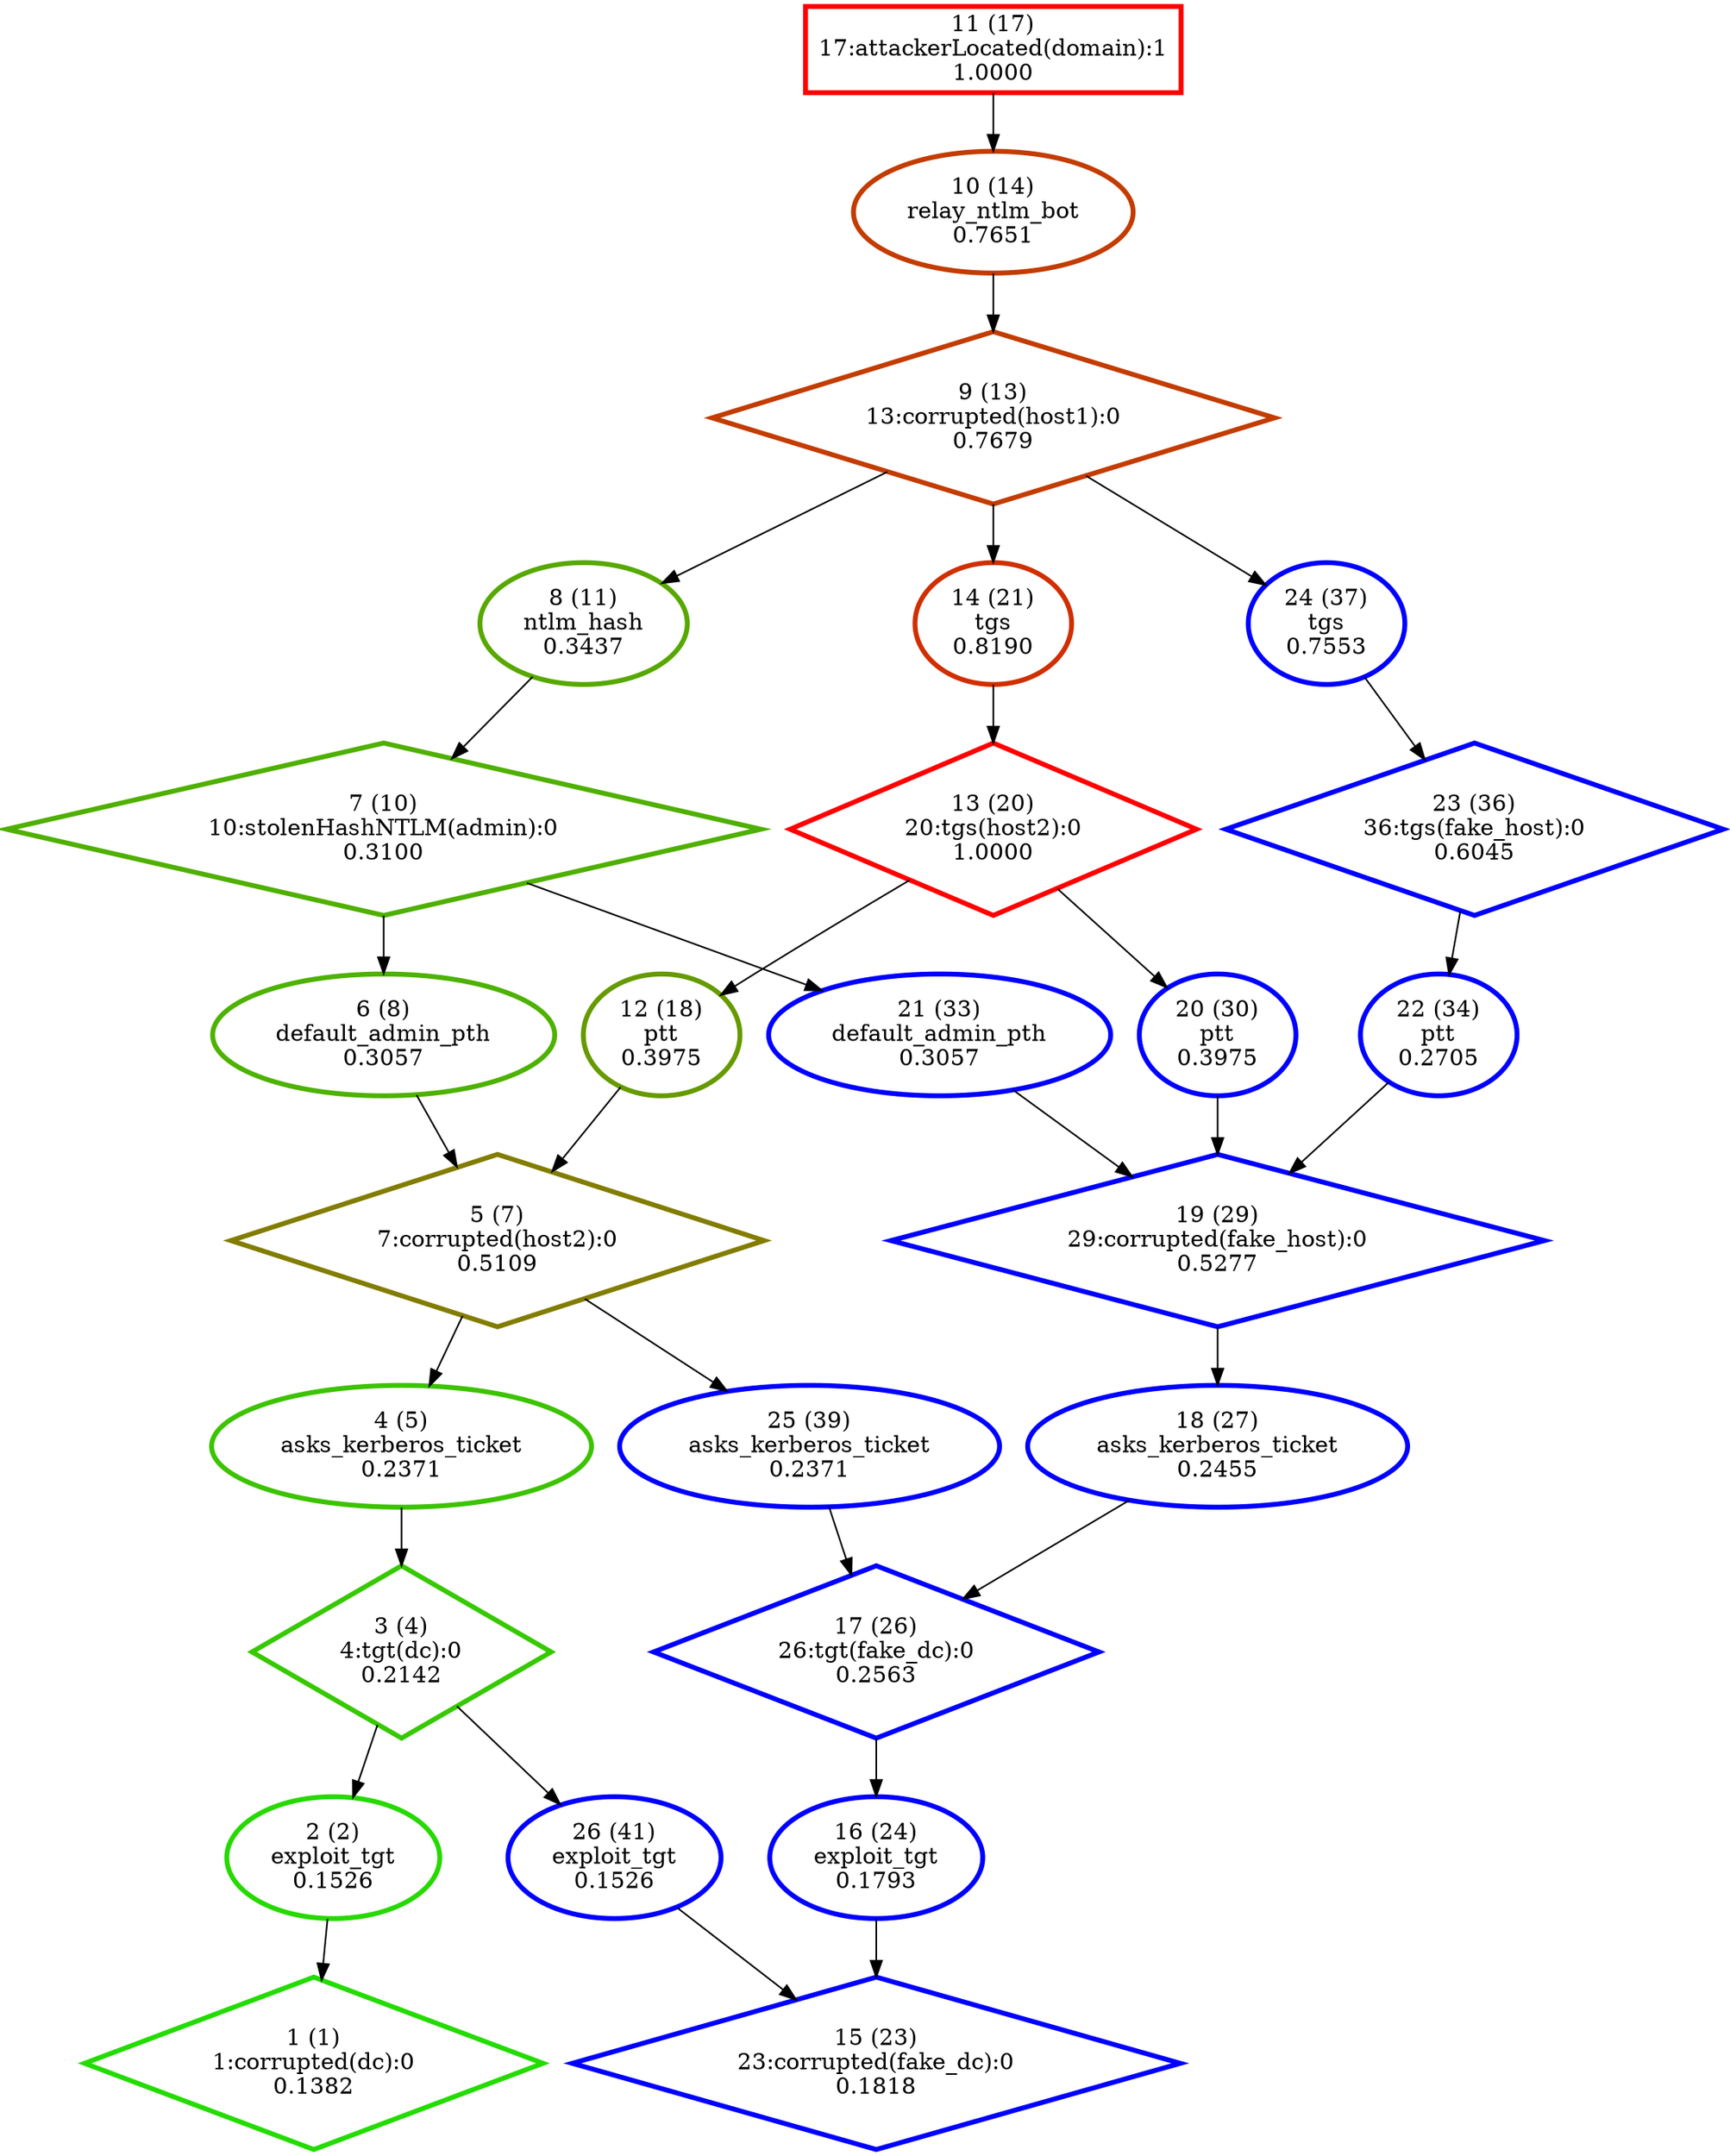 digraph G {
  1 [label="1 (1)\n1:corrupted(dc):0\n0.1382", color="#23DC00", penwidth=3, shape="diamond"];
  2 [label="2 (2)\nexploit_tgt\n0.1526", color="#26D900", penwidth=3, shape="ellipse"];
  3 [label="3 (4)\n4:tgt(dc):0\n0.2142", color="#36C900", penwidth=3, shape="diamond"];
  4 [label="4 (5)\nasks_kerberos_ticket\n0.2371", color="#3CC300", penwidth=3, shape="ellipse"];
  5 [label="5 (7)\n7:corrupted(host2):0\n0.5109", color="#827D00", penwidth=3, shape="diamond"];
  6 [label="6 (8)\ndefault_admin_pth\n0.3057", color="#4DB200", penwidth=3, shape="ellipse"];
  7 [label="7 (10)\n10:stolenHashNTLM(admin):0\n0.3100", color="#4FB000", penwidth=3, shape="diamond"];
  8 [label="8 (11)\nntlm_hash\n0.3437", color="#57A800", penwidth=3, shape="ellipse"];
  9 [label="9 (13)\n13:corrupted(host1):0\n0.7679", color="#C33C00", penwidth=3, shape="diamond"];
  10 [label="10 (14)\nrelay_ntlm_bot\n0.7651", color="#C33C00", penwidth=3, shape="ellipse"];
  11 [label="11 (17)\n17:attackerLocated(domain):1\n1.0000", color="#FE0100", penwidth=3, shape="box"];
  12 [label="12 (18)\nptt\n0.3975", color="#659A00", penwidth=3, shape="ellipse"];
  13 [label="13 (20)\n20:tgs(host2):0\n1.0000", color="#FF0000", penwidth=3, shape="diamond"];
  14 [label="14 (21)\ntgs\n0.8190", color="#D02F00", penwidth=3, shape="ellipse"];
  15 [label="15 (23)\n23:corrupted(fake_dc):0\n0.1818", color="blue", penwidth=3, shape="diamond"];
  16 [label="16 (24)\nexploit_tgt\n0.1793", color="blue", penwidth=3, shape="ellipse"];
  17 [label="17 (26)\n26:tgt(fake_dc):0\n0.2563", color="blue", penwidth=3, shape="diamond"];
  18 [label="18 (27)\nasks_kerberos_ticket\n0.2455", color="blue", penwidth=3, shape="ellipse"];
  19 [label="19 (29)\n29:corrupted(fake_host):0\n0.5277", color="blue", penwidth=3, shape="diamond"];
  20 [label="20 (30)\nptt\n0.3975", color="blue", penwidth=3, shape="ellipse"];
  21 [label="21 (33)\ndefault_admin_pth\n0.3057", color="blue", penwidth=3, shape="ellipse"];
  22 [label="22 (34)\nptt\n0.2705", color="blue", penwidth=3, shape="ellipse"];
  23 [label="23 (36)\n36:tgs(fake_host):0\n0.6045", color="blue", penwidth=3, shape="diamond"];
  24 [label="24 (37)\ntgs\n0.7553", color="blue", penwidth=3, shape="ellipse"];
  25 [label="25 (39)\nasks_kerberos_ticket\n0.2371", color="blue", penwidth=3, shape="ellipse"];
  26 [label="26 (41)\nexploit_tgt\n0.1526", color="blue", penwidth=3, shape="ellipse"];
  "11" -> "10";
  "10" -> "9";
  "9" -> "8";
  "9" -> "14";
  "9" -> "24";
  "8" -> "7";
  "7" -> "6";
  "7" -> "21";
  "6" -> "5";
  "5" -> "4";
  "5" -> "25";
  "14" -> "13";
  "13" -> "12";
  "13" -> "20";
  "12" -> "5";
  "4" -> "3";
  "3" -> "2";
  "3" -> "26";
  "2" -> "1";
  "20" -> "19";
  "19" -> "18";
  "21" -> "19";
  "24" -> "23";
  "23" -> "22";
  "22" -> "19";
  "18" -> "17";
  "17" -> "16";
  "25" -> "17";
  "16" -> "15";
  "26" -> "15";
}